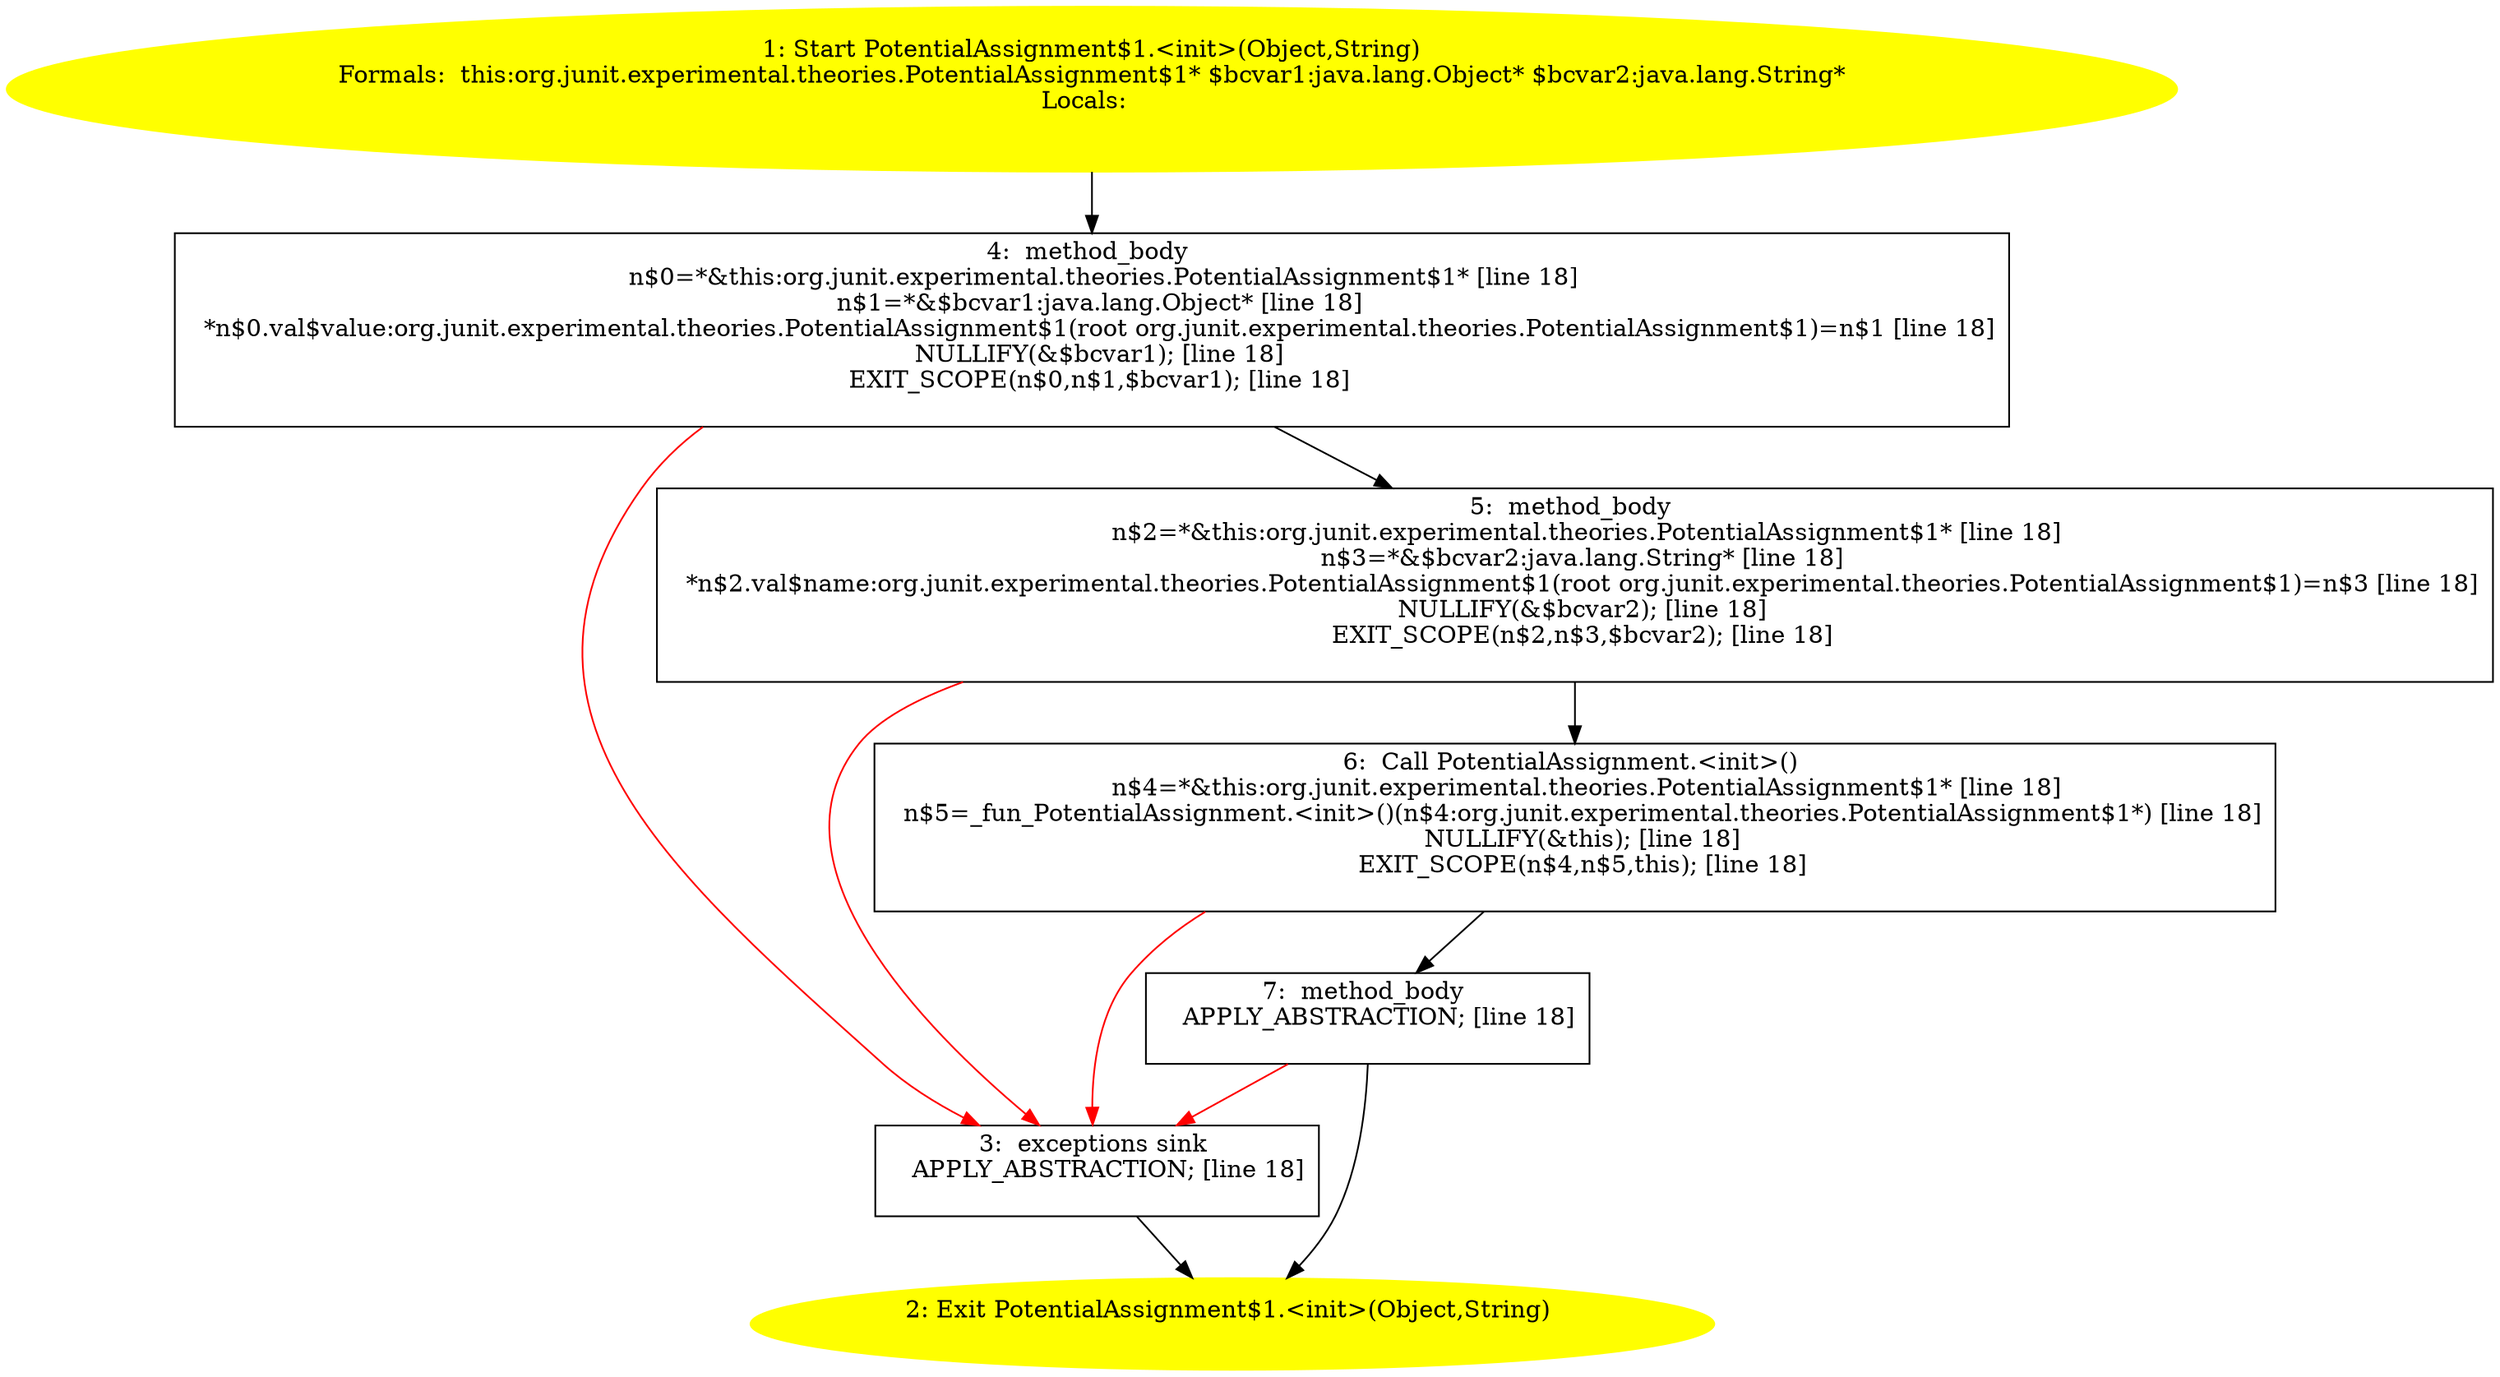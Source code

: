 /* @generated */
digraph cfg {
"org.junit.experimental.theories.PotentialAssignment$1.<init>(java.lang.Object,java.lang.String).eab66f8be7a6048286e4ffd0e02a91ef_1" [label="1: Start PotentialAssignment$1.<init>(Object,String)\nFormals:  this:org.junit.experimental.theories.PotentialAssignment$1* $bcvar1:java.lang.Object* $bcvar2:java.lang.String*\nLocals:  \n  " color=yellow style=filled]
	

	 "org.junit.experimental.theories.PotentialAssignment$1.<init>(java.lang.Object,java.lang.String).eab66f8be7a6048286e4ffd0e02a91ef_1" -> "org.junit.experimental.theories.PotentialAssignment$1.<init>(java.lang.Object,java.lang.String).eab66f8be7a6048286e4ffd0e02a91ef_4" ;
"org.junit.experimental.theories.PotentialAssignment$1.<init>(java.lang.Object,java.lang.String).eab66f8be7a6048286e4ffd0e02a91ef_2" [label="2: Exit PotentialAssignment$1.<init>(Object,String) \n  " color=yellow style=filled]
	

"org.junit.experimental.theories.PotentialAssignment$1.<init>(java.lang.Object,java.lang.String).eab66f8be7a6048286e4ffd0e02a91ef_3" [label="3:  exceptions sink \n   APPLY_ABSTRACTION; [line 18]\n " shape="box"]
	

	 "org.junit.experimental.theories.PotentialAssignment$1.<init>(java.lang.Object,java.lang.String).eab66f8be7a6048286e4ffd0e02a91ef_3" -> "org.junit.experimental.theories.PotentialAssignment$1.<init>(java.lang.Object,java.lang.String).eab66f8be7a6048286e4ffd0e02a91ef_2" ;
"org.junit.experimental.theories.PotentialAssignment$1.<init>(java.lang.Object,java.lang.String).eab66f8be7a6048286e4ffd0e02a91ef_4" [label="4:  method_body \n   n$0=*&this:org.junit.experimental.theories.PotentialAssignment$1* [line 18]\n  n$1=*&$bcvar1:java.lang.Object* [line 18]\n  *n$0.val$value:org.junit.experimental.theories.PotentialAssignment$1(root org.junit.experimental.theories.PotentialAssignment$1)=n$1 [line 18]\n  NULLIFY(&$bcvar1); [line 18]\n  EXIT_SCOPE(n$0,n$1,$bcvar1); [line 18]\n " shape="box"]
	

	 "org.junit.experimental.theories.PotentialAssignment$1.<init>(java.lang.Object,java.lang.String).eab66f8be7a6048286e4ffd0e02a91ef_4" -> "org.junit.experimental.theories.PotentialAssignment$1.<init>(java.lang.Object,java.lang.String).eab66f8be7a6048286e4ffd0e02a91ef_5" ;
	 "org.junit.experimental.theories.PotentialAssignment$1.<init>(java.lang.Object,java.lang.String).eab66f8be7a6048286e4ffd0e02a91ef_4" -> "org.junit.experimental.theories.PotentialAssignment$1.<init>(java.lang.Object,java.lang.String).eab66f8be7a6048286e4ffd0e02a91ef_3" [color="red" ];
"org.junit.experimental.theories.PotentialAssignment$1.<init>(java.lang.Object,java.lang.String).eab66f8be7a6048286e4ffd0e02a91ef_5" [label="5:  method_body \n   n$2=*&this:org.junit.experimental.theories.PotentialAssignment$1* [line 18]\n  n$3=*&$bcvar2:java.lang.String* [line 18]\n  *n$2.val$name:org.junit.experimental.theories.PotentialAssignment$1(root org.junit.experimental.theories.PotentialAssignment$1)=n$3 [line 18]\n  NULLIFY(&$bcvar2); [line 18]\n  EXIT_SCOPE(n$2,n$3,$bcvar2); [line 18]\n " shape="box"]
	

	 "org.junit.experimental.theories.PotentialAssignment$1.<init>(java.lang.Object,java.lang.String).eab66f8be7a6048286e4ffd0e02a91ef_5" -> "org.junit.experimental.theories.PotentialAssignment$1.<init>(java.lang.Object,java.lang.String).eab66f8be7a6048286e4ffd0e02a91ef_6" ;
	 "org.junit.experimental.theories.PotentialAssignment$1.<init>(java.lang.Object,java.lang.String).eab66f8be7a6048286e4ffd0e02a91ef_5" -> "org.junit.experimental.theories.PotentialAssignment$1.<init>(java.lang.Object,java.lang.String).eab66f8be7a6048286e4ffd0e02a91ef_3" [color="red" ];
"org.junit.experimental.theories.PotentialAssignment$1.<init>(java.lang.Object,java.lang.String).eab66f8be7a6048286e4ffd0e02a91ef_6" [label="6:  Call PotentialAssignment.<init>() \n   n$4=*&this:org.junit.experimental.theories.PotentialAssignment$1* [line 18]\n  n$5=_fun_PotentialAssignment.<init>()(n$4:org.junit.experimental.theories.PotentialAssignment$1*) [line 18]\n  NULLIFY(&this); [line 18]\n  EXIT_SCOPE(n$4,n$5,this); [line 18]\n " shape="box"]
	

	 "org.junit.experimental.theories.PotentialAssignment$1.<init>(java.lang.Object,java.lang.String).eab66f8be7a6048286e4ffd0e02a91ef_6" -> "org.junit.experimental.theories.PotentialAssignment$1.<init>(java.lang.Object,java.lang.String).eab66f8be7a6048286e4ffd0e02a91ef_7" ;
	 "org.junit.experimental.theories.PotentialAssignment$1.<init>(java.lang.Object,java.lang.String).eab66f8be7a6048286e4ffd0e02a91ef_6" -> "org.junit.experimental.theories.PotentialAssignment$1.<init>(java.lang.Object,java.lang.String).eab66f8be7a6048286e4ffd0e02a91ef_3" [color="red" ];
"org.junit.experimental.theories.PotentialAssignment$1.<init>(java.lang.Object,java.lang.String).eab66f8be7a6048286e4ffd0e02a91ef_7" [label="7:  method_body \n   APPLY_ABSTRACTION; [line 18]\n " shape="box"]
	

	 "org.junit.experimental.theories.PotentialAssignment$1.<init>(java.lang.Object,java.lang.String).eab66f8be7a6048286e4ffd0e02a91ef_7" -> "org.junit.experimental.theories.PotentialAssignment$1.<init>(java.lang.Object,java.lang.String).eab66f8be7a6048286e4ffd0e02a91ef_2" ;
	 "org.junit.experimental.theories.PotentialAssignment$1.<init>(java.lang.Object,java.lang.String).eab66f8be7a6048286e4ffd0e02a91ef_7" -> "org.junit.experimental.theories.PotentialAssignment$1.<init>(java.lang.Object,java.lang.String).eab66f8be7a6048286e4ffd0e02a91ef_3" [color="red" ];
}
